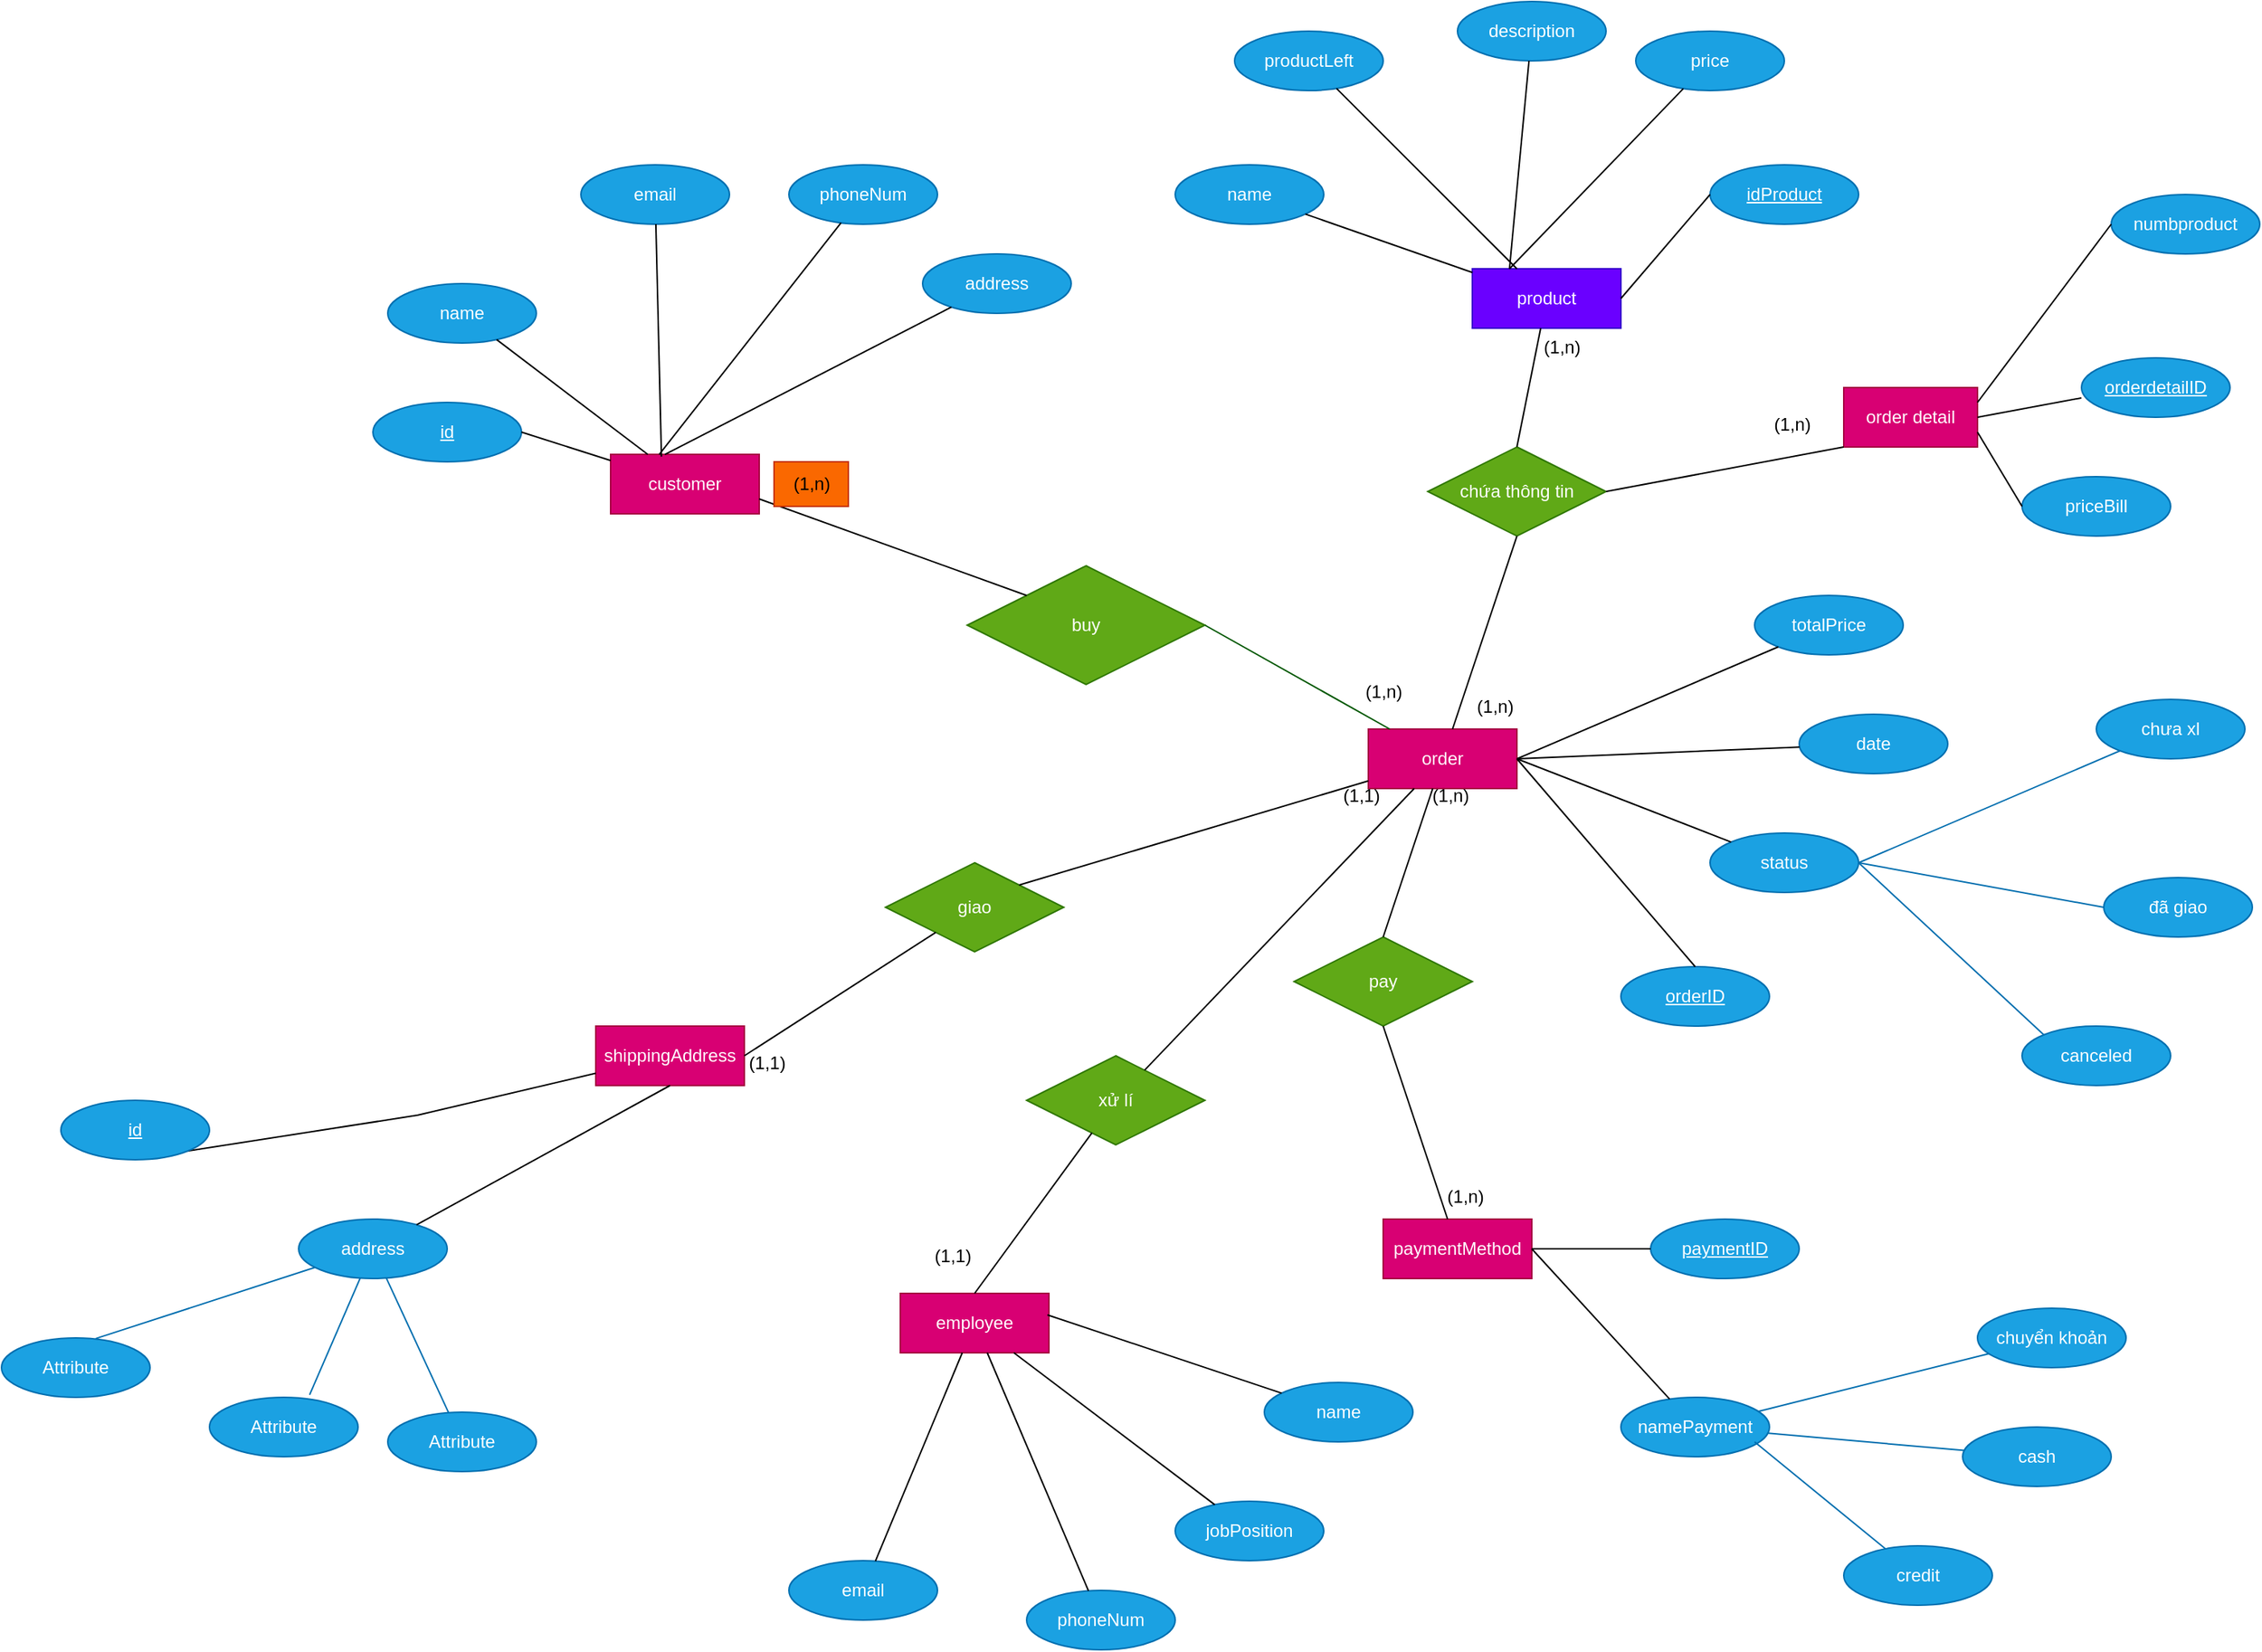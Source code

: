 <mxfile version="22.0.7" type="github">
  <diagram name="Page-1" id="J78H1yWdMGA6dcJvO-is">
    <mxGraphModel dx="2465" dy="1922" grid="1" gridSize="10" guides="1" tooltips="1" connect="1" arrows="1" fold="1" page="1" pageScale="1" pageWidth="850" pageHeight="1100" math="0" shadow="0">
      <root>
        <mxCell id="0" />
        <mxCell id="1" parent="0" />
        <mxCell id="VAm5EBniyMLqkMirTQOu-1" value="order&lt;br&gt;" style="whiteSpace=wrap;html=1;align=center;fillColor=#d80073;fontColor=#ffffff;strokeColor=#A50040;" parent="1" vertex="1">
          <mxGeometry x="680" y="70" width="100" height="40" as="geometry" />
        </mxCell>
        <mxCell id="VAm5EBniyMLqkMirTQOu-2" value="shippingAddress&lt;br&gt;" style="whiteSpace=wrap;html=1;align=center;fillColor=#d80073;fontColor=#ffffff;strokeColor=#A50040;" parent="1" vertex="1">
          <mxGeometry x="160" y="270" width="100" height="40" as="geometry" />
        </mxCell>
        <mxCell id="VAm5EBniyMLqkMirTQOu-3" value="order detail&lt;br&gt;" style="whiteSpace=wrap;html=1;align=center;fillColor=#d80073;fontColor=#ffffff;strokeColor=#A50040;" parent="1" vertex="1">
          <mxGeometry x="1000" y="-160" width="90" height="40" as="geometry" />
        </mxCell>
        <mxCell id="VAm5EBniyMLqkMirTQOu-4" value="customer" style="whiteSpace=wrap;html=1;align=center;fillColor=#d80073;fontColor=#ffffff;strokeColor=#A50040;" parent="1" vertex="1">
          <mxGeometry x="170" y="-115" width="100" height="40" as="geometry" />
        </mxCell>
        <mxCell id="VAm5EBniyMLqkMirTQOu-5" value="employee&lt;br&gt;" style="whiteSpace=wrap;html=1;align=center;fillColor=#d80073;fontColor=#ffffff;strokeColor=#A50040;" parent="1" vertex="1">
          <mxGeometry x="365" y="450" width="100" height="40" as="geometry" />
        </mxCell>
        <mxCell id="VAm5EBniyMLqkMirTQOu-6" value="paymentMethod&lt;br&gt;" style="whiteSpace=wrap;html=1;align=center;fillColor=#d80073;fontColor=#ffffff;strokeColor=#A50040;" parent="1" vertex="1">
          <mxGeometry x="690" y="400" width="100" height="40" as="geometry" />
        </mxCell>
        <mxCell id="VAm5EBniyMLqkMirTQOu-7" value="product&lt;br&gt;" style="whiteSpace=wrap;html=1;align=center;fillColor=#6a00ff;fontColor=#ffffff;strokeColor=#3700CC;" parent="1" vertex="1">
          <mxGeometry x="750" y="-240" width="100" height="40" as="geometry" />
        </mxCell>
        <mxCell id="VAm5EBniyMLqkMirTQOu-8" value="id" style="ellipse;whiteSpace=wrap;html=1;align=center;fontStyle=4;fillColor=#1ba1e2;fontColor=#ffffff;strokeColor=#006EAF;" parent="1" vertex="1">
          <mxGeometry x="10" y="-150" width="100" height="40" as="geometry" />
        </mxCell>
        <mxCell id="VAm5EBniyMLqkMirTQOu-9" value="phoneNum" style="ellipse;whiteSpace=wrap;html=1;align=center;fillColor=#1ba1e2;fontColor=#ffffff;strokeColor=#006EAF;" parent="1" vertex="1">
          <mxGeometry x="290" y="-310" width="100" height="40" as="geometry" />
        </mxCell>
        <mxCell id="VAm5EBniyMLqkMirTQOu-10" value="name" style="ellipse;whiteSpace=wrap;html=1;align=center;fillColor=#1ba1e2;fontColor=#ffffff;strokeColor=#006EAF;" parent="1" vertex="1">
          <mxGeometry x="20" y="-230" width="100" height="40" as="geometry" />
        </mxCell>
        <mxCell id="VAm5EBniyMLqkMirTQOu-11" value="email" style="ellipse;whiteSpace=wrap;html=1;align=center;fillColor=#1ba1e2;fontColor=#ffffff;strokeColor=#006EAF;" parent="1" vertex="1">
          <mxGeometry x="150" y="-310" width="100" height="40" as="geometry" />
        </mxCell>
        <mxCell id="VAm5EBniyMLqkMirTQOu-13" value="address" style="ellipse;whiteSpace=wrap;html=1;align=center;fillColor=#1ba1e2;fontColor=#ffffff;strokeColor=#006EAF;" parent="1" vertex="1">
          <mxGeometry x="380" y="-250" width="100" height="40" as="geometry" />
        </mxCell>
        <mxCell id="VAm5EBniyMLqkMirTQOu-14" value="" style="endArrow=none;html=1;rounded=0;exitX=0.365;exitY=0.001;exitDx=0;exitDy=0;exitPerimeter=0;" parent="1" source="VAm5EBniyMLqkMirTQOu-4" target="VAm5EBniyMLqkMirTQOu-13" edge="1">
          <mxGeometry relative="1" as="geometry">
            <mxPoint x="340" y="-150" as="sourcePoint" />
            <mxPoint x="500" y="-130.48" as="targetPoint" />
          </mxGeometry>
        </mxCell>
        <mxCell id="VAm5EBniyMLqkMirTQOu-15" value="" style="endArrow=none;html=1;rounded=0;exitX=0.327;exitY=0.001;exitDx=0;exitDy=0;exitPerimeter=0;" parent="1" source="VAm5EBniyMLqkMirTQOu-4" target="VAm5EBniyMLqkMirTQOu-9" edge="1">
          <mxGeometry relative="1" as="geometry">
            <mxPoint x="300" y="-110" as="sourcePoint" />
            <mxPoint x="460" y="-110" as="targetPoint" />
          </mxGeometry>
        </mxCell>
        <mxCell id="VAm5EBniyMLqkMirTQOu-16" value="" style="endArrow=none;html=1;rounded=0;exitX=0.342;exitY=0.039;exitDx=0;exitDy=0;exitPerimeter=0;" parent="1" source="VAm5EBniyMLqkMirTQOu-4" target="VAm5EBniyMLqkMirTQOu-11" edge="1">
          <mxGeometry relative="1" as="geometry">
            <mxPoint x="300" y="-110" as="sourcePoint" />
            <mxPoint x="460" y="-110" as="targetPoint" />
          </mxGeometry>
        </mxCell>
        <mxCell id="VAm5EBniyMLqkMirTQOu-17" value="" style="endArrow=none;html=1;rounded=0;exitX=1;exitY=0.5;exitDx=0;exitDy=0;" parent="1" source="VAm5EBniyMLqkMirTQOu-8" target="VAm5EBniyMLqkMirTQOu-4" edge="1">
          <mxGeometry relative="1" as="geometry">
            <mxPoint x="110" y="-80" as="sourcePoint" />
            <mxPoint x="270" y="-80" as="targetPoint" />
          </mxGeometry>
        </mxCell>
        <mxCell id="VAm5EBniyMLqkMirTQOu-18" value="" style="endArrow=none;html=1;rounded=0;entryX=0.25;entryY=0;entryDx=0;entryDy=0;" parent="1" source="VAm5EBniyMLqkMirTQOu-10" target="VAm5EBniyMLqkMirTQOu-4" edge="1">
          <mxGeometry relative="1" as="geometry">
            <mxPoint x="180" y="-210" as="sourcePoint" />
            <mxPoint x="340" y="-210" as="targetPoint" />
          </mxGeometry>
        </mxCell>
        <mxCell id="VAm5EBniyMLqkMirTQOu-19" value="idProduct" style="ellipse;whiteSpace=wrap;html=1;align=center;fontStyle=4;fillColor=#1ba1e2;fontColor=#ffffff;strokeColor=#006EAF;" parent="1" vertex="1">
          <mxGeometry x="910" y="-310" width="100" height="40" as="geometry" />
        </mxCell>
        <mxCell id="VAm5EBniyMLqkMirTQOu-20" value="price" style="ellipse;whiteSpace=wrap;html=1;align=center;fillColor=#1ba1e2;fontColor=#ffffff;strokeColor=#006EAF;" parent="1" vertex="1">
          <mxGeometry x="860" y="-400" width="100" height="40" as="geometry" />
        </mxCell>
        <mxCell id="VAm5EBniyMLqkMirTQOu-21" value="productLeft" style="ellipse;whiteSpace=wrap;html=1;align=center;fillColor=#1ba1e2;fontColor=#ffffff;strokeColor=#006EAF;" parent="1" vertex="1">
          <mxGeometry x="590" y="-400" width="100" height="40" as="geometry" />
        </mxCell>
        <mxCell id="VAm5EBniyMLqkMirTQOu-22" value="name" style="ellipse;whiteSpace=wrap;html=1;align=center;fillColor=#1ba1e2;fontColor=#ffffff;strokeColor=#006EAF;" parent="1" vertex="1">
          <mxGeometry x="550" y="-310" width="100" height="40" as="geometry" />
        </mxCell>
        <mxCell id="VAm5EBniyMLqkMirTQOu-23" value="description" style="ellipse;whiteSpace=wrap;html=1;align=center;fillColor=#1ba1e2;fontColor=#ffffff;strokeColor=#006EAF;" parent="1" vertex="1">
          <mxGeometry x="740" y="-420" width="100" height="40" as="geometry" />
        </mxCell>
        <mxCell id="VAm5EBniyMLqkMirTQOu-25" value="" style="endArrow=none;html=1;rounded=0;" parent="1" source="VAm5EBniyMLqkMirTQOu-22" target="VAm5EBniyMLqkMirTQOu-7" edge="1">
          <mxGeometry relative="1" as="geometry">
            <mxPoint x="680" y="-100" as="sourcePoint" />
            <mxPoint x="840" y="-100" as="targetPoint" />
          </mxGeometry>
        </mxCell>
        <mxCell id="VAm5EBniyMLqkMirTQOu-26" value="" style="endArrow=none;html=1;rounded=0;" parent="1" source="VAm5EBniyMLqkMirTQOu-21" target="VAm5EBniyMLqkMirTQOu-7" edge="1">
          <mxGeometry relative="1" as="geometry">
            <mxPoint x="680" y="-220" as="sourcePoint" />
            <mxPoint x="840" y="-220" as="targetPoint" />
          </mxGeometry>
        </mxCell>
        <mxCell id="VAm5EBniyMLqkMirTQOu-27" value="" style="endArrow=none;html=1;rounded=0;entryX=0.25;entryY=0;entryDx=0;entryDy=0;" parent="1" source="VAm5EBniyMLqkMirTQOu-23" target="VAm5EBniyMLqkMirTQOu-7" edge="1">
          <mxGeometry relative="1" as="geometry">
            <mxPoint x="800" y="-230" as="sourcePoint" />
            <mxPoint x="960" y="-230" as="targetPoint" />
          </mxGeometry>
        </mxCell>
        <mxCell id="VAm5EBniyMLqkMirTQOu-28" value="" style="endArrow=none;html=1;rounded=0;exitX=0.25;exitY=0;exitDx=0;exitDy=0;" parent="1" source="VAm5EBniyMLqkMirTQOu-7" target="VAm5EBniyMLqkMirTQOu-20" edge="1">
          <mxGeometry relative="1" as="geometry">
            <mxPoint x="820" y="-230" as="sourcePoint" />
            <mxPoint x="980" y="-230" as="targetPoint" />
          </mxGeometry>
        </mxCell>
        <mxCell id="VAm5EBniyMLqkMirTQOu-30" value="" style="endArrow=none;html=1;rounded=0;exitX=1;exitY=0.5;exitDx=0;exitDy=0;entryX=0;entryY=0.5;entryDx=0;entryDy=0;" parent="1" source="VAm5EBniyMLqkMirTQOu-7" target="VAm5EBniyMLqkMirTQOu-19" edge="1">
          <mxGeometry relative="1" as="geometry">
            <mxPoint x="880" y="-80" as="sourcePoint" />
            <mxPoint x="1040" y="-80" as="targetPoint" />
          </mxGeometry>
        </mxCell>
        <mxCell id="VAm5EBniyMLqkMirTQOu-32" value="orderID" style="ellipse;whiteSpace=wrap;html=1;align=center;fontStyle=4;fillColor=#1ba1e2;fontColor=#ffffff;strokeColor=#006EAF;" parent="1" vertex="1">
          <mxGeometry x="850" y="230" width="100" height="40" as="geometry" />
        </mxCell>
        <mxCell id="VAm5EBniyMLqkMirTQOu-33" value="date" style="ellipse;whiteSpace=wrap;html=1;align=center;fillColor=#1ba1e2;fontColor=#ffffff;strokeColor=#006EAF;" parent="1" vertex="1">
          <mxGeometry x="970" y="60" width="100" height="40" as="geometry" />
        </mxCell>
        <mxCell id="VAm5EBniyMLqkMirTQOu-34" value="status" style="ellipse;whiteSpace=wrap;html=1;align=center;fillColor=#1ba1e2;fontColor=#ffffff;strokeColor=#006EAF;" parent="1" vertex="1">
          <mxGeometry x="910" y="140" width="100" height="40" as="geometry" />
        </mxCell>
        <mxCell id="VAm5EBniyMLqkMirTQOu-35" value="totalPrice" style="ellipse;whiteSpace=wrap;html=1;align=center;fillColor=#1ba1e2;fontColor=#ffffff;strokeColor=#006EAF;" parent="1" vertex="1">
          <mxGeometry x="940" y="-20" width="100" height="40" as="geometry" />
        </mxCell>
        <mxCell id="VAm5EBniyMLqkMirTQOu-38" value="" style="endArrow=none;html=1;rounded=0;entryX=0.5;entryY=0;entryDx=0;entryDy=0;exitX=1;exitY=0.5;exitDx=0;exitDy=0;" parent="1" source="VAm5EBniyMLqkMirTQOu-1" target="VAm5EBniyMLqkMirTQOu-32" edge="1">
          <mxGeometry relative="1" as="geometry">
            <mxPoint x="420" y="200" as="sourcePoint" />
            <mxPoint x="580" y="200" as="targetPoint" />
          </mxGeometry>
        </mxCell>
        <mxCell id="VAm5EBniyMLqkMirTQOu-39" value="" style="endArrow=none;html=1;rounded=0;exitX=1;exitY=0.5;exitDx=0;exitDy=0;" parent="1" source="VAm5EBniyMLqkMirTQOu-1" target="VAm5EBniyMLqkMirTQOu-34" edge="1">
          <mxGeometry relative="1" as="geometry">
            <mxPoint x="500" y="60" as="sourcePoint" />
            <mxPoint x="660" y="60" as="targetPoint" />
          </mxGeometry>
        </mxCell>
        <mxCell id="VAm5EBniyMLqkMirTQOu-40" value="" style="endArrow=none;html=1;rounded=0;exitX=1;exitY=0.5;exitDx=0;exitDy=0;" parent="1" source="VAm5EBniyMLqkMirTQOu-1" target="VAm5EBniyMLqkMirTQOu-33" edge="1">
          <mxGeometry relative="1" as="geometry">
            <mxPoint x="500" y="60" as="sourcePoint" />
            <mxPoint x="660" y="60" as="targetPoint" />
          </mxGeometry>
        </mxCell>
        <mxCell id="VAm5EBniyMLqkMirTQOu-41" value="" style="endArrow=none;html=1;rounded=0;exitX=1;exitY=0.5;exitDx=0;exitDy=0;" parent="1" source="VAm5EBniyMLqkMirTQOu-1" target="VAm5EBniyMLqkMirTQOu-35" edge="1">
          <mxGeometry relative="1" as="geometry">
            <mxPoint x="500" y="60" as="sourcePoint" />
            <mxPoint x="660" y="60" as="targetPoint" />
          </mxGeometry>
        </mxCell>
        <mxCell id="VAm5EBniyMLqkMirTQOu-42" value="chưa xl" style="ellipse;whiteSpace=wrap;html=1;align=center;fillColor=#1ba1e2;fontColor=#ffffff;strokeColor=#006EAF;" parent="1" vertex="1">
          <mxGeometry x="1170" y="50" width="100" height="40" as="geometry" />
        </mxCell>
        <mxCell id="VAm5EBniyMLqkMirTQOu-43" value="canceled" style="ellipse;whiteSpace=wrap;html=1;align=center;fillColor=#1ba1e2;fontColor=#ffffff;strokeColor=#006EAF;" parent="1" vertex="1">
          <mxGeometry x="1120" y="270" width="100" height="40" as="geometry" />
        </mxCell>
        <mxCell id="VAm5EBniyMLqkMirTQOu-44" value="đã giao" style="ellipse;whiteSpace=wrap;html=1;align=center;fillColor=#1ba1e2;fontColor=#ffffff;strokeColor=#006EAF;" parent="1" vertex="1">
          <mxGeometry x="1175" y="170" width="100" height="40" as="geometry" />
        </mxCell>
        <mxCell id="VAm5EBniyMLqkMirTQOu-45" value="" style="endArrow=none;html=1;rounded=0;exitX=1;exitY=0.5;exitDx=0;exitDy=0;fillColor=#1ba1e2;strokeColor=#006EAF;" parent="1" source="VAm5EBniyMLqkMirTQOu-34" target="VAm5EBniyMLqkMirTQOu-42" edge="1">
          <mxGeometry relative="1" as="geometry">
            <mxPoint x="1040" y="140" as="sourcePoint" />
            <mxPoint x="1200" y="140" as="targetPoint" />
          </mxGeometry>
        </mxCell>
        <mxCell id="VAm5EBniyMLqkMirTQOu-46" value="" style="endArrow=none;html=1;rounded=0;exitX=1;exitY=0.5;exitDx=0;exitDy=0;entryX=0;entryY=0;entryDx=0;entryDy=0;fillColor=#1ba1e2;strokeColor=#006EAF;" parent="1" source="VAm5EBniyMLqkMirTQOu-34" target="VAm5EBniyMLqkMirTQOu-43" edge="1">
          <mxGeometry relative="1" as="geometry">
            <mxPoint x="960" y="230" as="sourcePoint" />
            <mxPoint x="1120" y="230" as="targetPoint" />
          </mxGeometry>
        </mxCell>
        <mxCell id="VAm5EBniyMLqkMirTQOu-47" value="" style="endArrow=none;html=1;rounded=0;exitX=1;exitY=0.5;exitDx=0;exitDy=0;entryX=0;entryY=0.5;entryDx=0;entryDy=0;fillColor=#1ba1e2;strokeColor=#006EAF;" parent="1" source="VAm5EBniyMLqkMirTQOu-34" target="VAm5EBniyMLqkMirTQOu-44" edge="1">
          <mxGeometry relative="1" as="geometry">
            <mxPoint x="980" y="210" as="sourcePoint" />
            <mxPoint x="1140" y="210" as="targetPoint" />
          </mxGeometry>
        </mxCell>
        <mxCell id="VAm5EBniyMLqkMirTQOu-49" value="paymentID" style="ellipse;whiteSpace=wrap;html=1;align=center;fontStyle=4;fillColor=#1ba1e2;fontColor=#ffffff;strokeColor=#006EAF;" parent="1" vertex="1">
          <mxGeometry x="870" y="400" width="100" height="40" as="geometry" />
        </mxCell>
        <mxCell id="VAm5EBniyMLqkMirTQOu-50" value="namePayment" style="ellipse;whiteSpace=wrap;html=1;align=center;fillColor=#1ba1e2;fontColor=#ffffff;strokeColor=#006EAF;" parent="1" vertex="1">
          <mxGeometry x="850" y="520" width="100" height="40" as="geometry" />
        </mxCell>
        <mxCell id="VAm5EBniyMLqkMirTQOu-51" value="" style="endArrow=none;html=1;rounded=0;exitX=1;exitY=0.5;exitDx=0;exitDy=0;" parent="1" source="VAm5EBniyMLqkMirTQOu-6" target="VAm5EBniyMLqkMirTQOu-50" edge="1">
          <mxGeometry relative="1" as="geometry">
            <mxPoint x="770" y="500" as="sourcePoint" />
            <mxPoint x="930" y="500" as="targetPoint" />
          </mxGeometry>
        </mxCell>
        <mxCell id="VAm5EBniyMLqkMirTQOu-52" value="" style="endArrow=none;html=1;rounded=0;entryX=0;entryY=0.5;entryDx=0;entryDy=0;exitX=1;exitY=0.5;exitDx=0;exitDy=0;" parent="1" source="VAm5EBniyMLqkMirTQOu-6" target="VAm5EBniyMLqkMirTQOu-49" edge="1">
          <mxGeometry relative="1" as="geometry">
            <mxPoint x="530" y="400" as="sourcePoint" />
            <mxPoint x="690" y="400" as="targetPoint" />
          </mxGeometry>
        </mxCell>
        <mxCell id="VAm5EBniyMLqkMirTQOu-53" value="cash" style="ellipse;whiteSpace=wrap;html=1;align=center;fillColor=#1ba1e2;fontColor=#ffffff;strokeColor=#006EAF;" parent="1" vertex="1">
          <mxGeometry x="1080" y="540" width="100" height="40" as="geometry" />
        </mxCell>
        <mxCell id="VAm5EBniyMLqkMirTQOu-54" value="chuyển khoản" style="ellipse;whiteSpace=wrap;html=1;align=center;fillColor=#1ba1e2;fontColor=#ffffff;strokeColor=#006EAF;" parent="1" vertex="1">
          <mxGeometry x="1090" y="460" width="100" height="40" as="geometry" />
        </mxCell>
        <mxCell id="VAm5EBniyMLqkMirTQOu-55" value="credit" style="ellipse;whiteSpace=wrap;html=1;align=center;fillColor=#1ba1e2;fontColor=#ffffff;strokeColor=#006EAF;" parent="1" vertex="1">
          <mxGeometry x="1000" y="620" width="100" height="40" as="geometry" />
        </mxCell>
        <mxCell id="VAm5EBniyMLqkMirTQOu-56" value="" style="endArrow=none;html=1;rounded=0;fillColor=#1ba1e2;strokeColor=#006EAF;" parent="1" source="VAm5EBniyMLqkMirTQOu-50" target="VAm5EBniyMLqkMirTQOu-54" edge="1">
          <mxGeometry relative="1" as="geometry">
            <mxPoint x="880" y="490" as="sourcePoint" />
            <mxPoint x="1040" y="490" as="targetPoint" />
          </mxGeometry>
        </mxCell>
        <mxCell id="VAm5EBniyMLqkMirTQOu-57" value="" style="endArrow=none;html=1;rounded=0;fillColor=#1ba1e2;strokeColor=#006EAF;" parent="1" source="VAm5EBniyMLqkMirTQOu-50" target="VAm5EBniyMLqkMirTQOu-53" edge="1">
          <mxGeometry relative="1" as="geometry">
            <mxPoint x="880" y="490" as="sourcePoint" />
            <mxPoint x="1040" y="490" as="targetPoint" />
          </mxGeometry>
        </mxCell>
        <mxCell id="VAm5EBniyMLqkMirTQOu-58" value="" style="endArrow=none;html=1;rounded=0;fillColor=#1ba1e2;strokeColor=#006EAF;" parent="1" target="VAm5EBniyMLqkMirTQOu-55" edge="1">
          <mxGeometry relative="1" as="geometry">
            <mxPoint x="940" y="550" as="sourcePoint" />
            <mxPoint x="1040" y="490" as="targetPoint" />
          </mxGeometry>
        </mxCell>
        <mxCell id="VAm5EBniyMLqkMirTQOu-59" value="name" style="ellipse;whiteSpace=wrap;html=1;align=center;fillColor=#1ba1e2;fontColor=#ffffff;strokeColor=#006EAF;" parent="1" vertex="1">
          <mxGeometry x="610" y="510" width="100" height="40" as="geometry" />
        </mxCell>
        <mxCell id="VAm5EBniyMLqkMirTQOu-60" value="jobPosition" style="ellipse;whiteSpace=wrap;html=1;align=center;fillColor=#1ba1e2;fontColor=#ffffff;strokeColor=#006EAF;" parent="1" vertex="1">
          <mxGeometry x="550" y="590" width="100" height="40" as="geometry" />
        </mxCell>
        <mxCell id="VAm5EBniyMLqkMirTQOu-61" value="phoneNum" style="ellipse;whiteSpace=wrap;html=1;align=center;fillColor=#1ba1e2;fontColor=#ffffff;strokeColor=#006EAF;" parent="1" vertex="1">
          <mxGeometry x="450" y="650" width="100" height="40" as="geometry" />
        </mxCell>
        <mxCell id="VAm5EBniyMLqkMirTQOu-62" value="email" style="ellipse;whiteSpace=wrap;html=1;align=center;fillColor=#1ba1e2;fontColor=#ffffff;strokeColor=#006EAF;" parent="1" vertex="1">
          <mxGeometry x="290" y="630" width="100" height="40" as="geometry" />
        </mxCell>
        <mxCell id="VAm5EBniyMLqkMirTQOu-63" value="" style="endArrow=none;html=1;rounded=0;" parent="1" source="VAm5EBniyMLqkMirTQOu-5" target="VAm5EBniyMLqkMirTQOu-62" edge="1">
          <mxGeometry relative="1" as="geometry">
            <mxPoint x="370" y="610" as="sourcePoint" />
            <mxPoint x="530" y="610" as="targetPoint" />
          </mxGeometry>
        </mxCell>
        <mxCell id="VAm5EBniyMLqkMirTQOu-64" value="" style="endArrow=none;html=1;rounded=0;" parent="1" source="VAm5EBniyMLqkMirTQOu-5" target="VAm5EBniyMLqkMirTQOu-61" edge="1">
          <mxGeometry relative="1" as="geometry">
            <mxPoint x="370" y="610" as="sourcePoint" />
            <mxPoint x="530" y="610" as="targetPoint" />
          </mxGeometry>
        </mxCell>
        <mxCell id="VAm5EBniyMLqkMirTQOu-65" value="" style="endArrow=none;html=1;rounded=0;" parent="1" source="VAm5EBniyMLqkMirTQOu-5" target="VAm5EBniyMLqkMirTQOu-60" edge="1">
          <mxGeometry relative="1" as="geometry">
            <mxPoint x="370" y="610" as="sourcePoint" />
            <mxPoint x="530" y="610" as="targetPoint" />
          </mxGeometry>
        </mxCell>
        <mxCell id="VAm5EBniyMLqkMirTQOu-66" value="" style="endArrow=none;html=1;rounded=0;exitX=0.99;exitY=0.362;exitDx=0;exitDy=0;exitPerimeter=0;" parent="1" source="VAm5EBniyMLqkMirTQOu-5" target="VAm5EBniyMLqkMirTQOu-59" edge="1">
          <mxGeometry relative="1" as="geometry">
            <mxPoint x="370" y="610" as="sourcePoint" />
            <mxPoint x="530" y="610" as="targetPoint" />
          </mxGeometry>
        </mxCell>
        <mxCell id="VAm5EBniyMLqkMirTQOu-67" value="Attribute" style="ellipse;whiteSpace=wrap;html=1;align=center;fillColor=#1ba1e2;fontColor=#ffffff;strokeColor=#006EAF;" parent="1" vertex="1">
          <mxGeometry x="20" y="530" width="100" height="40" as="geometry" />
        </mxCell>
        <mxCell id="VAm5EBniyMLqkMirTQOu-69" value="Attribute" style="ellipse;whiteSpace=wrap;html=1;align=center;fillColor=#1ba1e2;fontColor=#ffffff;strokeColor=#006EAF;" parent="1" vertex="1">
          <mxGeometry x="-240" y="480" width="100" height="40" as="geometry" />
        </mxCell>
        <mxCell id="VAm5EBniyMLqkMirTQOu-70" value="address" style="ellipse;whiteSpace=wrap;html=1;align=center;fillColor=#1ba1e2;fontColor=#ffffff;strokeColor=#006EAF;" parent="1" vertex="1">
          <mxGeometry x="-40" y="400" width="100" height="40" as="geometry" />
        </mxCell>
        <mxCell id="VAm5EBniyMLqkMirTQOu-71" value="" style="endArrow=none;html=1;rounded=0;exitX=1;exitY=1;exitDx=0;exitDy=0;" parent="1" source="VAm5EBniyMLqkMirTQOu-72" target="VAm5EBniyMLqkMirTQOu-2" edge="1">
          <mxGeometry relative="1" as="geometry">
            <mxPoint x="-100" y="330.0" as="sourcePoint" />
            <mxPoint x="160" y="230" as="targetPoint" />
            <Array as="points">
              <mxPoint x="40" y="330" />
            </Array>
          </mxGeometry>
        </mxCell>
        <mxCell id="VAm5EBniyMLqkMirTQOu-72" value="id" style="ellipse;whiteSpace=wrap;html=1;align=center;fontStyle=4;fillColor=#1ba1e2;fontColor=#ffffff;strokeColor=#006EAF;" parent="1" vertex="1">
          <mxGeometry x="-200" y="320" width="100" height="40" as="geometry" />
        </mxCell>
        <mxCell id="VAm5EBniyMLqkMirTQOu-74" value="" style="endArrow=none;html=1;rounded=0;entryX=0.5;entryY=1;entryDx=0;entryDy=0;" parent="1" source="VAm5EBniyMLqkMirTQOu-70" target="VAm5EBniyMLqkMirTQOu-2" edge="1">
          <mxGeometry relative="1" as="geometry">
            <mxPoint x="70" y="400" as="sourcePoint" />
            <mxPoint x="230" y="400" as="targetPoint" />
          </mxGeometry>
        </mxCell>
        <mxCell id="VAm5EBniyMLqkMirTQOu-75" value="" style="endArrow=none;html=1;rounded=0;exitX=0.634;exitY=0.011;exitDx=0;exitDy=0;exitPerimeter=0;fillColor=#1ba1e2;strokeColor=#006EAF;" parent="1" source="VAm5EBniyMLqkMirTQOu-69" target="VAm5EBniyMLqkMirTQOu-70" edge="1">
          <mxGeometry relative="1" as="geometry">
            <mxPoint x="-130" y="470" as="sourcePoint" />
            <mxPoint x="30" y="470" as="targetPoint" />
          </mxGeometry>
        </mxCell>
        <mxCell id="VAm5EBniyMLqkMirTQOu-76" value="" style="endArrow=none;html=1;rounded=0;fillColor=#1ba1e2;strokeColor=#006EAF;" parent="1" source="VAm5EBniyMLqkMirTQOu-70" target="VAm5EBniyMLqkMirTQOu-67" edge="1">
          <mxGeometry relative="1" as="geometry">
            <mxPoint x="-120" y="510" as="sourcePoint" />
            <mxPoint x="40" y="510" as="targetPoint" />
          </mxGeometry>
        </mxCell>
        <mxCell id="VAm5EBniyMLqkMirTQOu-77" value="Attribute" style="ellipse;whiteSpace=wrap;html=1;align=center;fillColor=#1ba1e2;fontColor=#ffffff;strokeColor=#006EAF;" parent="1" vertex="1">
          <mxGeometry x="-100" y="520" width="100" height="40" as="geometry" />
        </mxCell>
        <mxCell id="VAm5EBniyMLqkMirTQOu-78" value="" style="endArrow=none;html=1;rounded=0;exitX=0.674;exitY=-0.043;exitDx=0;exitDy=0;exitPerimeter=0;fillColor=#1ba1e2;strokeColor=#006EAF;" parent="1" source="VAm5EBniyMLqkMirTQOu-77" target="VAm5EBniyMLqkMirTQOu-70" edge="1">
          <mxGeometry relative="1" as="geometry">
            <mxPoint x="30" y="450" as="sourcePoint" />
            <mxPoint x="190" y="450" as="targetPoint" />
          </mxGeometry>
        </mxCell>
        <mxCell id="VAm5EBniyMLqkMirTQOu-80" value="chứa thông tin" style="shape=rhombus;perimeter=rhombusPerimeter;whiteSpace=wrap;html=1;align=center;fillColor=#60a917;fontColor=#ffffff;strokeColor=#2D7600;" parent="1" vertex="1">
          <mxGeometry x="720" y="-120" width="120" height="60" as="geometry" />
        </mxCell>
        <mxCell id="VAm5EBniyMLqkMirTQOu-81" value="" style="endArrow=none;html=1;rounded=0;entryX=0.5;entryY=1;entryDx=0;entryDy=0;" parent="1" source="VAm5EBniyMLqkMirTQOu-1" target="VAm5EBniyMLqkMirTQOu-80" edge="1">
          <mxGeometry relative="1" as="geometry">
            <mxPoint x="590" as="sourcePoint" />
            <mxPoint x="750" as="targetPoint" />
          </mxGeometry>
        </mxCell>
        <mxCell id="VAm5EBniyMLqkMirTQOu-82" value="" style="endArrow=none;html=1;rounded=0;exitX=0.5;exitY=0;exitDx=0;exitDy=0;" parent="1" source="VAm5EBniyMLqkMirTQOu-80" target="VAm5EBniyMLqkMirTQOu-7" edge="1">
          <mxGeometry relative="1" as="geometry">
            <mxPoint x="860" y="-150" as="sourcePoint" />
            <mxPoint x="1020" y="-150" as="targetPoint" />
          </mxGeometry>
        </mxCell>
        <mxCell id="VAm5EBniyMLqkMirTQOu-83" value="" style="endArrow=none;html=1;rounded=0;exitX=1;exitY=0.5;exitDx=0;exitDy=0;entryX=0;entryY=1;entryDx=0;entryDy=0;" parent="1" source="VAm5EBniyMLqkMirTQOu-80" target="VAm5EBniyMLqkMirTQOu-3" edge="1">
          <mxGeometry relative="1" as="geometry">
            <mxPoint x="850" y="-140.48" as="sourcePoint" />
            <mxPoint x="1010" y="-140.48" as="targetPoint" />
          </mxGeometry>
        </mxCell>
        <mxCell id="VAm5EBniyMLqkMirTQOu-84" value="priceBill" style="ellipse;whiteSpace=wrap;html=1;align=center;fillColor=#1ba1e2;fontColor=#ffffff;strokeColor=#006EAF;" parent="1" vertex="1">
          <mxGeometry x="1120" y="-100" width="100" height="40" as="geometry" />
        </mxCell>
        <mxCell id="VAm5EBniyMLqkMirTQOu-85" value="orderdetailID" style="ellipse;whiteSpace=wrap;html=1;align=center;fontStyle=4;fillColor=#1ba1e2;fontColor=#ffffff;strokeColor=#006EAF;" parent="1" vertex="1">
          <mxGeometry x="1160" y="-180" width="100" height="40" as="geometry" />
        </mxCell>
        <mxCell id="VAm5EBniyMLqkMirTQOu-86" value="numbproduct" style="ellipse;whiteSpace=wrap;html=1;align=center;fillColor=#1ba1e2;fontColor=#ffffff;strokeColor=#006EAF;" parent="1" vertex="1">
          <mxGeometry x="1180" y="-290" width="100" height="40" as="geometry" />
        </mxCell>
        <mxCell id="VAm5EBniyMLqkMirTQOu-87" value="" style="endArrow=none;html=1;rounded=0;entryX=0;entryY=0.5;entryDx=0;entryDy=0;exitX=1;exitY=0.25;exitDx=0;exitDy=0;" parent="1" source="VAm5EBniyMLqkMirTQOu-3" target="VAm5EBniyMLqkMirTQOu-86" edge="1">
          <mxGeometry relative="1" as="geometry">
            <mxPoint x="770" y="-40" as="sourcePoint" />
            <mxPoint x="930" y="-40" as="targetPoint" />
          </mxGeometry>
        </mxCell>
        <mxCell id="VAm5EBniyMLqkMirTQOu-88" value="" style="endArrow=none;html=1;rounded=0;entryX=-0.001;entryY=0.675;entryDx=0;entryDy=0;entryPerimeter=0;exitX=1;exitY=0.5;exitDx=0;exitDy=0;" parent="1" source="VAm5EBniyMLqkMirTQOu-3" target="VAm5EBniyMLqkMirTQOu-85" edge="1">
          <mxGeometry relative="1" as="geometry">
            <mxPoint x="770" y="-40" as="sourcePoint" />
            <mxPoint x="930" y="-40" as="targetPoint" />
          </mxGeometry>
        </mxCell>
        <mxCell id="VAm5EBniyMLqkMirTQOu-89" value="" style="endArrow=none;html=1;rounded=0;entryX=0;entryY=0.5;entryDx=0;entryDy=0;exitX=1;exitY=0.75;exitDx=0;exitDy=0;" parent="1" source="VAm5EBniyMLqkMirTQOu-3" target="VAm5EBniyMLqkMirTQOu-84" edge="1">
          <mxGeometry relative="1" as="geometry">
            <mxPoint x="770" y="-40" as="sourcePoint" />
            <mxPoint x="930" y="-40" as="targetPoint" />
          </mxGeometry>
        </mxCell>
        <mxCell id="VAm5EBniyMLqkMirTQOu-90" value="buy" style="shape=rhombus;perimeter=rhombusPerimeter;whiteSpace=wrap;html=1;align=center;fillColor=#60a917;fontColor=#ffffff;strokeColor=#2D7600;" parent="1" vertex="1">
          <mxGeometry x="410" y="-40" width="160" height="80" as="geometry" />
        </mxCell>
        <mxCell id="VAm5EBniyMLqkMirTQOu-91" value="" style="endArrow=none;html=1;rounded=0;exitX=1;exitY=0.75;exitDx=0;exitDy=0;entryX=0;entryY=0;entryDx=0;entryDy=0;" parent="1" source="VAm5EBniyMLqkMirTQOu-4" target="VAm5EBniyMLqkMirTQOu-90" edge="1">
          <mxGeometry relative="1" as="geometry">
            <mxPoint x="210" y="-30" as="sourcePoint" />
            <mxPoint x="370" y="-30" as="targetPoint" />
          </mxGeometry>
        </mxCell>
        <mxCell id="VAm5EBniyMLqkMirTQOu-92" value="" style="endArrow=none;html=1;rounded=0;exitX=1;exitY=0.5;exitDx=0;exitDy=0;fillColor=#008a00;strokeColor=#005700;" parent="1" source="VAm5EBniyMLqkMirTQOu-90" target="VAm5EBniyMLqkMirTQOu-1" edge="1">
          <mxGeometry relative="1" as="geometry">
            <mxPoint x="410" y="130" as="sourcePoint" />
            <mxPoint x="570" y="130" as="targetPoint" />
          </mxGeometry>
        </mxCell>
        <mxCell id="VAm5EBniyMLqkMirTQOu-93" value="(1,n)" style="text;html=1;align=center;verticalAlign=middle;resizable=0;points=[];autosize=1;strokeColor=#C73500;fillColor=#fa6800;fontColor=#000000;" parent="1" vertex="1">
          <mxGeometry x="280" y="-110" width="50" height="30" as="geometry" />
        </mxCell>
        <mxCell id="VAm5EBniyMLqkMirTQOu-94" value="(1,n)" style="text;html=1;align=center;verticalAlign=middle;resizable=0;points=[];autosize=1;strokeColor=none;fillColor=none;" parent="1" vertex="1">
          <mxGeometry x="665" y="30" width="50" height="30" as="geometry" />
        </mxCell>
        <mxCell id="VAm5EBniyMLqkMirTQOu-96" value="(1,n)" style="text;html=1;align=center;verticalAlign=middle;resizable=0;points=[];autosize=1;strokeColor=none;fillColor=none;" parent="1" vertex="1">
          <mxGeometry x="740" y="40" width="50" height="30" as="geometry" />
        </mxCell>
        <mxCell id="VAm5EBniyMLqkMirTQOu-97" value="(1,n)" style="text;html=1;align=center;verticalAlign=middle;resizable=0;points=[];autosize=1;strokeColor=none;fillColor=none;" parent="1" vertex="1">
          <mxGeometry x="940" y="-150" width="50" height="30" as="geometry" />
        </mxCell>
        <mxCell id="VAm5EBniyMLqkMirTQOu-98" value="pay" style="shape=rhombus;perimeter=rhombusPerimeter;whiteSpace=wrap;html=1;align=center;fillColor=#60a917;fontColor=#ffffff;strokeColor=#2D7600;" parent="1" vertex="1">
          <mxGeometry x="630" y="210" width="120" height="60" as="geometry" />
        </mxCell>
        <mxCell id="VAm5EBniyMLqkMirTQOu-100" value="" style="endArrow=none;html=1;rounded=0;exitX=0.5;exitY=0;exitDx=0;exitDy=0;" parent="1" source="VAm5EBniyMLqkMirTQOu-98" target="VAm5EBniyMLqkMirTQOu-1" edge="1">
          <mxGeometry relative="1" as="geometry">
            <mxPoint x="660" y="320" as="sourcePoint" />
            <mxPoint x="820" y="320" as="targetPoint" />
          </mxGeometry>
        </mxCell>
        <mxCell id="VAm5EBniyMLqkMirTQOu-101" value="" style="endArrow=none;html=1;rounded=0;exitX=0.5;exitY=1;exitDx=0;exitDy=0;" parent="1" source="VAm5EBniyMLqkMirTQOu-98" target="VAm5EBniyMLqkMirTQOu-6" edge="1">
          <mxGeometry relative="1" as="geometry">
            <mxPoint x="640" y="340" as="sourcePoint" />
            <mxPoint x="800" y="340" as="targetPoint" />
          </mxGeometry>
        </mxCell>
        <mxCell id="VAm5EBniyMLqkMirTQOu-102" value="(1,n)" style="text;html=1;align=center;verticalAlign=middle;resizable=0;points=[];autosize=1;strokeColor=none;fillColor=none;" parent="1" vertex="1">
          <mxGeometry x="710" y="100" width="50" height="30" as="geometry" />
        </mxCell>
        <mxCell id="VAm5EBniyMLqkMirTQOu-103" value="(1,n)" style="text;html=1;align=center;verticalAlign=middle;resizable=0;points=[];autosize=1;strokeColor=none;fillColor=none;" parent="1" vertex="1">
          <mxGeometry x="720" y="370" width="50" height="30" as="geometry" />
        </mxCell>
        <mxCell id="VAm5EBniyMLqkMirTQOu-104" value="giao" style="shape=rhombus;perimeter=rhombusPerimeter;whiteSpace=wrap;html=1;align=center;fillColor=#60a917;fontColor=#ffffff;strokeColor=#2D7600;" parent="1" vertex="1">
          <mxGeometry x="355" y="160" width="120" height="60" as="geometry" />
        </mxCell>
        <mxCell id="VAm5EBniyMLqkMirTQOu-105" value="" style="endArrow=none;html=1;rounded=0;exitX=1;exitY=0.5;exitDx=0;exitDy=0;" parent="1" source="VAm5EBniyMLqkMirTQOu-2" target="VAm5EBniyMLqkMirTQOu-104" edge="1">
          <mxGeometry relative="1" as="geometry">
            <mxPoint x="140" y="140" as="sourcePoint" />
            <mxPoint x="300" y="140" as="targetPoint" />
          </mxGeometry>
        </mxCell>
        <mxCell id="VAm5EBniyMLqkMirTQOu-106" value="" style="endArrow=none;html=1;rounded=0;exitX=1;exitY=0;exitDx=0;exitDy=0;" parent="1" source="VAm5EBniyMLqkMirTQOu-104" target="VAm5EBniyMLqkMirTQOu-1" edge="1">
          <mxGeometry relative="1" as="geometry">
            <mxPoint x="360" y="110" as="sourcePoint" />
            <mxPoint x="520" y="110" as="targetPoint" />
          </mxGeometry>
        </mxCell>
        <mxCell id="VAm5EBniyMLqkMirTQOu-108" value="(1,1)" style="text;html=1;align=center;verticalAlign=middle;resizable=0;points=[];autosize=1;strokeColor=none;fillColor=none;" parent="1" vertex="1">
          <mxGeometry x="250" y="280" width="50" height="30" as="geometry" />
        </mxCell>
        <mxCell id="VAm5EBniyMLqkMirTQOu-109" value="xử lí" style="shape=rhombus;perimeter=rhombusPerimeter;whiteSpace=wrap;html=1;align=center;fillColor=#60a917;fontColor=#ffffff;strokeColor=#2D7600;" parent="1" vertex="1">
          <mxGeometry x="450" y="290" width="120" height="60" as="geometry" />
        </mxCell>
        <mxCell id="VAm5EBniyMLqkMirTQOu-110" value="" style="endArrow=none;html=1;rounded=0;exitX=0.5;exitY=0;exitDx=0;exitDy=0;" parent="1" source="VAm5EBniyMLqkMirTQOu-5" target="VAm5EBniyMLqkMirTQOu-109" edge="1">
          <mxGeometry relative="1" as="geometry">
            <mxPoint x="360" y="400" as="sourcePoint" />
            <mxPoint x="520" y="400" as="targetPoint" />
          </mxGeometry>
        </mxCell>
        <mxCell id="VAm5EBniyMLqkMirTQOu-111" value="" style="endArrow=none;html=1;rounded=0;" parent="1" source="VAm5EBniyMLqkMirTQOu-109" target="VAm5EBniyMLqkMirTQOu-1" edge="1">
          <mxGeometry relative="1" as="geometry">
            <mxPoint x="500" y="230" as="sourcePoint" />
            <mxPoint x="660" y="230" as="targetPoint" />
          </mxGeometry>
        </mxCell>
        <mxCell id="VAm5EBniyMLqkMirTQOu-112" value="(1,1)" style="text;html=1;align=center;verticalAlign=middle;resizable=0;points=[];autosize=1;strokeColor=none;fillColor=none;" parent="1" vertex="1">
          <mxGeometry x="375" y="410" width="50" height="30" as="geometry" />
        </mxCell>
        <mxCell id="VAm5EBniyMLqkMirTQOu-113" value="(1,1)" style="text;html=1;align=center;verticalAlign=middle;resizable=0;points=[];autosize=1;strokeColor=none;fillColor=none;" parent="1" vertex="1">
          <mxGeometry x="650" y="100" width="50" height="30" as="geometry" />
        </mxCell>
        <mxCell id="VAm5EBniyMLqkMirTQOu-115" value="(1,n)" style="text;html=1;align=center;verticalAlign=middle;resizable=0;points=[];autosize=1;strokeColor=none;fillColor=none;" parent="1" vertex="1">
          <mxGeometry x="785" y="-202" width="50" height="30" as="geometry" />
        </mxCell>
      </root>
    </mxGraphModel>
  </diagram>
</mxfile>
